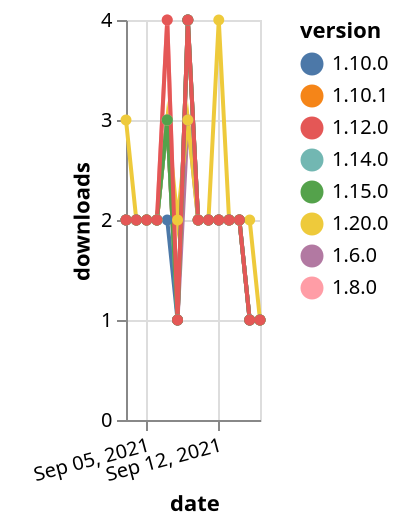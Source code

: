 {"$schema": "https://vega.github.io/schema/vega-lite/v5.json", "description": "A simple bar chart with embedded data.", "data": {"values": [{"date": "2021-09-03", "total": 2347, "delta": 2, "version": "1.6.0"}, {"date": "2021-09-04", "total": 2349, "delta": 2, "version": "1.6.0"}, {"date": "2021-09-05", "total": 2351, "delta": 2, "version": "1.6.0"}, {"date": "2021-09-06", "total": 2353, "delta": 2, "version": "1.6.0"}, {"date": "2021-09-07", "total": 2356, "delta": 3, "version": "1.6.0"}, {"date": "2021-09-08", "total": 2357, "delta": 1, "version": "1.6.0"}, {"date": "2021-09-09", "total": 2360, "delta": 3, "version": "1.6.0"}, {"date": "2021-09-10", "total": 2362, "delta": 2, "version": "1.6.0"}, {"date": "2021-09-11", "total": 2364, "delta": 2, "version": "1.6.0"}, {"date": "2021-09-12", "total": 2366, "delta": 2, "version": "1.6.0"}, {"date": "2021-09-13", "total": 2368, "delta": 2, "version": "1.6.0"}, {"date": "2021-09-14", "total": 2370, "delta": 2, "version": "1.6.0"}, {"date": "2021-09-15", "total": 2371, "delta": 1, "version": "1.6.0"}, {"date": "2021-09-16", "total": 2372, "delta": 1, "version": "1.6.0"}, {"date": "2021-09-03", "total": 2037, "delta": 2, "version": "1.10.1"}, {"date": "2021-09-04", "total": 2039, "delta": 2, "version": "1.10.1"}, {"date": "2021-09-05", "total": 2041, "delta": 2, "version": "1.10.1"}, {"date": "2021-09-06", "total": 2043, "delta": 2, "version": "1.10.1"}, {"date": "2021-09-07", "total": 2046, "delta": 3, "version": "1.10.1"}, {"date": "2021-09-08", "total": 2047, "delta": 1, "version": "1.10.1"}, {"date": "2021-09-09", "total": 2051, "delta": 4, "version": "1.10.1"}, {"date": "2021-09-10", "total": 2053, "delta": 2, "version": "1.10.1"}, {"date": "2021-09-11", "total": 2055, "delta": 2, "version": "1.10.1"}, {"date": "2021-09-12", "total": 2057, "delta": 2, "version": "1.10.1"}, {"date": "2021-09-13", "total": 2059, "delta": 2, "version": "1.10.1"}, {"date": "2021-09-14", "total": 2061, "delta": 2, "version": "1.10.1"}, {"date": "2021-09-15", "total": 2062, "delta": 1, "version": "1.10.1"}, {"date": "2021-09-16", "total": 2063, "delta": 1, "version": "1.10.1"}, {"date": "2021-09-03", "total": 2468, "delta": 2, "version": "1.8.0"}, {"date": "2021-09-04", "total": 2470, "delta": 2, "version": "1.8.0"}, {"date": "2021-09-05", "total": 2472, "delta": 2, "version": "1.8.0"}, {"date": "2021-09-06", "total": 2474, "delta": 2, "version": "1.8.0"}, {"date": "2021-09-07", "total": 2478, "delta": 4, "version": "1.8.0"}, {"date": "2021-09-08", "total": 2479, "delta": 1, "version": "1.8.0"}, {"date": "2021-09-09", "total": 2483, "delta": 4, "version": "1.8.0"}, {"date": "2021-09-10", "total": 2485, "delta": 2, "version": "1.8.0"}, {"date": "2021-09-11", "total": 2487, "delta": 2, "version": "1.8.0"}, {"date": "2021-09-12", "total": 2489, "delta": 2, "version": "1.8.0"}, {"date": "2021-09-13", "total": 2491, "delta": 2, "version": "1.8.0"}, {"date": "2021-09-14", "total": 2493, "delta": 2, "version": "1.8.0"}, {"date": "2021-09-15", "total": 2494, "delta": 1, "version": "1.8.0"}, {"date": "2021-09-16", "total": 2495, "delta": 1, "version": "1.8.0"}, {"date": "2021-09-03", "total": 1885, "delta": 2, "version": "1.10.0"}, {"date": "2021-09-04", "total": 1887, "delta": 2, "version": "1.10.0"}, {"date": "2021-09-05", "total": 1889, "delta": 2, "version": "1.10.0"}, {"date": "2021-09-06", "total": 1891, "delta": 2, "version": "1.10.0"}, {"date": "2021-09-07", "total": 1893, "delta": 2, "version": "1.10.0"}, {"date": "2021-09-08", "total": 1894, "delta": 1, "version": "1.10.0"}, {"date": "2021-09-09", "total": 1898, "delta": 4, "version": "1.10.0"}, {"date": "2021-09-10", "total": 1900, "delta": 2, "version": "1.10.0"}, {"date": "2021-09-11", "total": 1902, "delta": 2, "version": "1.10.0"}, {"date": "2021-09-12", "total": 1904, "delta": 2, "version": "1.10.0"}, {"date": "2021-09-13", "total": 1906, "delta": 2, "version": "1.10.0"}, {"date": "2021-09-14", "total": 1908, "delta": 2, "version": "1.10.0"}, {"date": "2021-09-15", "total": 1909, "delta": 1, "version": "1.10.0"}, {"date": "2021-09-16", "total": 1910, "delta": 1, "version": "1.10.0"}, {"date": "2021-09-03", "total": 232, "delta": 3, "version": "1.20.0"}, {"date": "2021-09-04", "total": 234, "delta": 2, "version": "1.20.0"}, {"date": "2021-09-05", "total": 236, "delta": 2, "version": "1.20.0"}, {"date": "2021-09-06", "total": 238, "delta": 2, "version": "1.20.0"}, {"date": "2021-09-07", "total": 241, "delta": 3, "version": "1.20.0"}, {"date": "2021-09-08", "total": 243, "delta": 2, "version": "1.20.0"}, {"date": "2021-09-09", "total": 246, "delta": 3, "version": "1.20.0"}, {"date": "2021-09-10", "total": 248, "delta": 2, "version": "1.20.0"}, {"date": "2021-09-11", "total": 250, "delta": 2, "version": "1.20.0"}, {"date": "2021-09-12", "total": 254, "delta": 4, "version": "1.20.0"}, {"date": "2021-09-13", "total": 256, "delta": 2, "version": "1.20.0"}, {"date": "2021-09-14", "total": 258, "delta": 2, "version": "1.20.0"}, {"date": "2021-09-15", "total": 260, "delta": 2, "version": "1.20.0"}, {"date": "2021-09-16", "total": 261, "delta": 1, "version": "1.20.0"}, {"date": "2021-09-03", "total": 1470, "delta": 2, "version": "1.14.0"}, {"date": "2021-09-04", "total": 1472, "delta": 2, "version": "1.14.0"}, {"date": "2021-09-05", "total": 1474, "delta": 2, "version": "1.14.0"}, {"date": "2021-09-06", "total": 1476, "delta": 2, "version": "1.14.0"}, {"date": "2021-09-07", "total": 1479, "delta": 3, "version": "1.14.0"}, {"date": "2021-09-08", "total": 1480, "delta": 1, "version": "1.14.0"}, {"date": "2021-09-09", "total": 1484, "delta": 4, "version": "1.14.0"}, {"date": "2021-09-10", "total": 1486, "delta": 2, "version": "1.14.0"}, {"date": "2021-09-11", "total": 1488, "delta": 2, "version": "1.14.0"}, {"date": "2021-09-12", "total": 1490, "delta": 2, "version": "1.14.0"}, {"date": "2021-09-13", "total": 1492, "delta": 2, "version": "1.14.0"}, {"date": "2021-09-14", "total": 1494, "delta": 2, "version": "1.14.0"}, {"date": "2021-09-15", "total": 1495, "delta": 1, "version": "1.14.0"}, {"date": "2021-09-16", "total": 1496, "delta": 1, "version": "1.14.0"}, {"date": "2021-09-03", "total": 1010, "delta": 2, "version": "1.15.0"}, {"date": "2021-09-04", "total": 1012, "delta": 2, "version": "1.15.0"}, {"date": "2021-09-05", "total": 1014, "delta": 2, "version": "1.15.0"}, {"date": "2021-09-06", "total": 1016, "delta": 2, "version": "1.15.0"}, {"date": "2021-09-07", "total": 1019, "delta": 3, "version": "1.15.0"}, {"date": "2021-09-08", "total": 1020, "delta": 1, "version": "1.15.0"}, {"date": "2021-09-09", "total": 1024, "delta": 4, "version": "1.15.0"}, {"date": "2021-09-10", "total": 1026, "delta": 2, "version": "1.15.0"}, {"date": "2021-09-11", "total": 1028, "delta": 2, "version": "1.15.0"}, {"date": "2021-09-12", "total": 1030, "delta": 2, "version": "1.15.0"}, {"date": "2021-09-13", "total": 1032, "delta": 2, "version": "1.15.0"}, {"date": "2021-09-14", "total": 1034, "delta": 2, "version": "1.15.0"}, {"date": "2021-09-15", "total": 1035, "delta": 1, "version": "1.15.0"}, {"date": "2021-09-16", "total": 1036, "delta": 1, "version": "1.15.0"}, {"date": "2021-09-03", "total": 1966, "delta": 2, "version": "1.12.0"}, {"date": "2021-09-04", "total": 1968, "delta": 2, "version": "1.12.0"}, {"date": "2021-09-05", "total": 1970, "delta": 2, "version": "1.12.0"}, {"date": "2021-09-06", "total": 1972, "delta": 2, "version": "1.12.0"}, {"date": "2021-09-07", "total": 1976, "delta": 4, "version": "1.12.0"}, {"date": "2021-09-08", "total": 1977, "delta": 1, "version": "1.12.0"}, {"date": "2021-09-09", "total": 1981, "delta": 4, "version": "1.12.0"}, {"date": "2021-09-10", "total": 1983, "delta": 2, "version": "1.12.0"}, {"date": "2021-09-11", "total": 1985, "delta": 2, "version": "1.12.0"}, {"date": "2021-09-12", "total": 1987, "delta": 2, "version": "1.12.0"}, {"date": "2021-09-13", "total": 1989, "delta": 2, "version": "1.12.0"}, {"date": "2021-09-14", "total": 1991, "delta": 2, "version": "1.12.0"}, {"date": "2021-09-15", "total": 1992, "delta": 1, "version": "1.12.0"}, {"date": "2021-09-16", "total": 1993, "delta": 1, "version": "1.12.0"}]}, "width": "container", "mark": {"type": "line", "point": {"filled": true}}, "encoding": {"x": {"field": "date", "type": "temporal", "timeUnit": "yearmonthdate", "title": "date", "axis": {"labelAngle": -15}}, "y": {"field": "delta", "type": "quantitative", "title": "downloads"}, "color": {"field": "version", "type": "nominal"}, "tooltip": {"field": "delta"}}}